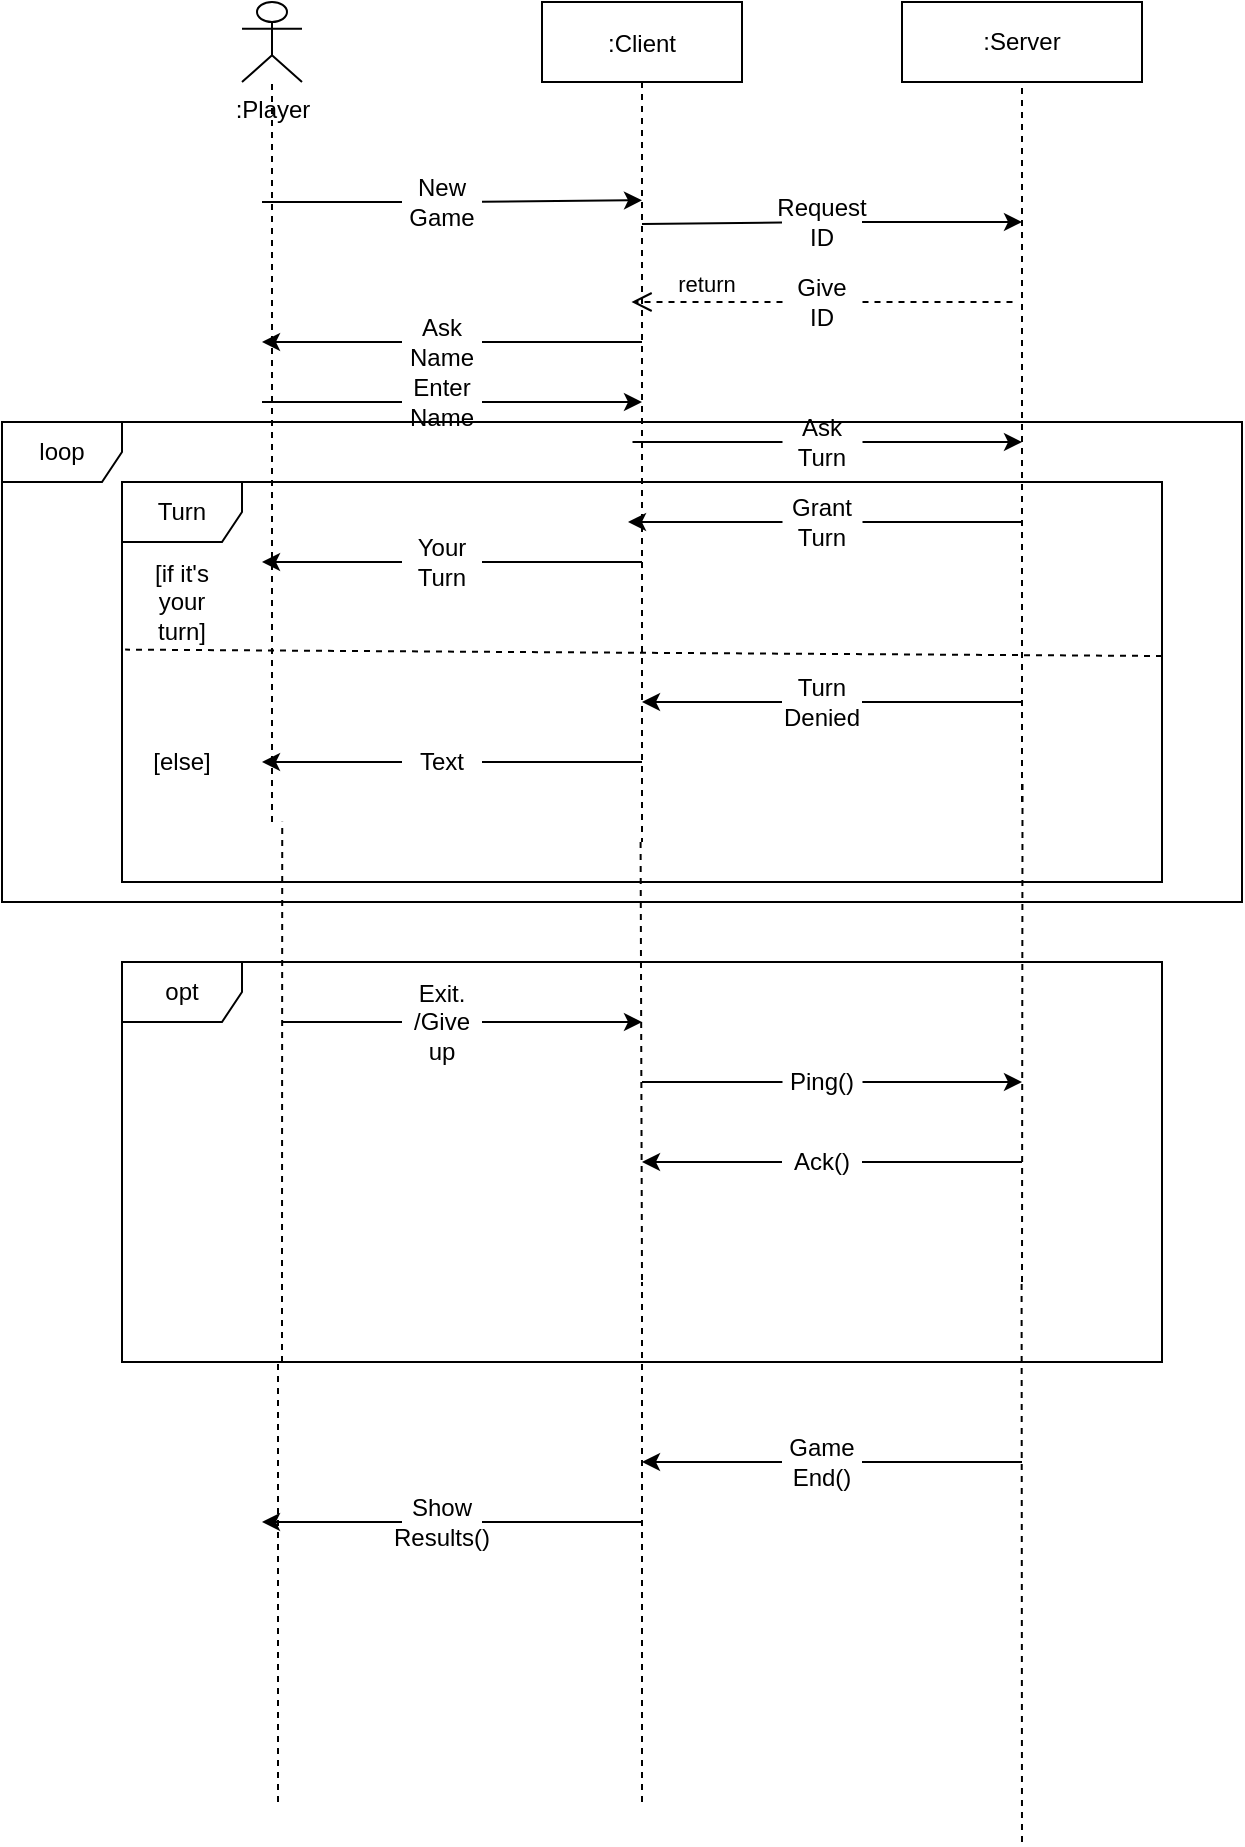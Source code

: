 <mxfile version="14.5.10" type="github">
  <diagram id="kgpKYQtTHZ0yAKxKKP6v" name="Page-1">
    <mxGraphModel dx="652" dy="402" grid="1" gridSize="10" guides="1" tooltips="1" connect="1" arrows="1" fold="1" page="1" pageScale="1" pageWidth="850" pageHeight="1100" math="0" shadow="0">
      <root>
        <mxCell id="0" />
        <mxCell id="1" parent="0" />
        <mxCell id="3nuBFxr9cyL0pnOWT2aG-5" value=":Client" style="shape=umlLifeline;perimeter=lifelinePerimeter;container=1;collapsible=0;recursiveResize=0;rounded=0;shadow=0;strokeWidth=1;" parent="1" vertex="1">
          <mxGeometry x="300" y="80" width="100" height="420" as="geometry" />
        </mxCell>
        <mxCell id="GO8Yz7EAW44c65aMeC1f-1" value=":Player" style="shape=umlActor;verticalLabelPosition=bottom;verticalAlign=top;html=1;outlineConnect=0;" vertex="1" parent="1">
          <mxGeometry x="150" y="80" width="30" height="40" as="geometry" />
        </mxCell>
        <mxCell id="GO8Yz7EAW44c65aMeC1f-2" value="" style="endArrow=none;dashed=1;html=1;" edge="1" parent="1" target="GO8Yz7EAW44c65aMeC1f-1">
          <mxGeometry width="50" height="50" relative="1" as="geometry">
            <mxPoint x="165" y="490" as="sourcePoint" />
            <mxPoint x="160" y="140" as="targetPoint" />
          </mxGeometry>
        </mxCell>
        <mxCell id="GO8Yz7EAW44c65aMeC1f-3" value="" style="rounded=0;whiteSpace=wrap;html=1;" vertex="1" parent="1">
          <mxGeometry x="480" y="80" width="120" height="40" as="geometry" />
        </mxCell>
        <mxCell id="GO8Yz7EAW44c65aMeC1f-4" value=":Server" style="text;html=1;strokeColor=none;fillColor=none;align=center;verticalAlign=middle;whiteSpace=wrap;rounded=0;" vertex="1" parent="1">
          <mxGeometry x="520" y="90" width="40" height="20" as="geometry" />
        </mxCell>
        <mxCell id="GO8Yz7EAW44c65aMeC1f-6" value="" style="endArrow=none;dashed=1;html=1;entryX=0.5;entryY=1;entryDx=0;entryDy=0;" edge="1" parent="1" target="GO8Yz7EAW44c65aMeC1f-3">
          <mxGeometry width="50" height="50" relative="1" as="geometry">
            <mxPoint x="540" y="480" as="sourcePoint" />
            <mxPoint x="430" y="230" as="targetPoint" />
          </mxGeometry>
        </mxCell>
        <mxCell id="GO8Yz7EAW44c65aMeC1f-7" value="" style="endArrow=classic;html=1;entryX=0.5;entryY=0.236;entryDx=0;entryDy=0;entryPerimeter=0;startArrow=none;" edge="1" parent="1" source="GO8Yz7EAW44c65aMeC1f-53" target="3nuBFxr9cyL0pnOWT2aG-5">
          <mxGeometry width="50" height="50" relative="1" as="geometry">
            <mxPoint x="160" y="180" as="sourcePoint" />
            <mxPoint x="210" y="130" as="targetPoint" />
          </mxGeometry>
        </mxCell>
        <mxCell id="GO8Yz7EAW44c65aMeC1f-9" value="" style="endArrow=classic;html=1;startArrow=none;" edge="1" parent="1" source="GO8Yz7EAW44c65aMeC1f-11">
          <mxGeometry width="50" height="50" relative="1" as="geometry">
            <mxPoint x="350" y="195" as="sourcePoint" />
            <mxPoint x="540" y="190" as="targetPoint" />
          </mxGeometry>
        </mxCell>
        <mxCell id="GO8Yz7EAW44c65aMeC1f-14" value="return" style="html=1;verticalAlign=bottom;endArrow=open;dashed=1;endSize=8;startArrow=none;" edge="1" parent="1" source="GO8Yz7EAW44c65aMeC1f-15">
          <mxGeometry relative="1" as="geometry">
            <mxPoint x="535.25" y="240" as="sourcePoint" />
            <mxPoint x="344.75" y="230" as="targetPoint" />
          </mxGeometry>
        </mxCell>
        <mxCell id="GO8Yz7EAW44c65aMeC1f-15" value="Give ID" style="text;html=1;strokeColor=none;fillColor=none;align=center;verticalAlign=middle;whiteSpace=wrap;rounded=0;" vertex="1" parent="1">
          <mxGeometry x="420.25" y="220" width="40" height="20" as="geometry" />
        </mxCell>
        <mxCell id="GO8Yz7EAW44c65aMeC1f-16" value="" style="html=1;verticalAlign=bottom;endArrow=none;dashed=1;endSize=8;" edge="1" parent="1" target="GO8Yz7EAW44c65aMeC1f-15">
          <mxGeometry relative="1" as="geometry">
            <mxPoint x="535.25" y="230" as="sourcePoint" />
            <mxPoint x="344.75" y="240" as="targetPoint" />
          </mxGeometry>
        </mxCell>
        <mxCell id="GO8Yz7EAW44c65aMeC1f-17" value="" style="endArrow=classic;html=1;startArrow=none;" edge="1" parent="1" source="GO8Yz7EAW44c65aMeC1f-19">
          <mxGeometry width="50" height="50" relative="1" as="geometry">
            <mxPoint x="350" y="250" as="sourcePoint" />
            <mxPoint x="160" y="250" as="targetPoint" />
          </mxGeometry>
        </mxCell>
        <mxCell id="GO8Yz7EAW44c65aMeC1f-19" value="Ask Name" style="text;html=1;strokeColor=none;fillColor=none;align=center;verticalAlign=middle;whiteSpace=wrap;rounded=0;" vertex="1" parent="1">
          <mxGeometry x="230" y="240" width="40" height="20" as="geometry" />
        </mxCell>
        <mxCell id="GO8Yz7EAW44c65aMeC1f-22" value="" style="endArrow=none;html=1;" edge="1" parent="1" target="GO8Yz7EAW44c65aMeC1f-19">
          <mxGeometry width="50" height="50" relative="1" as="geometry">
            <mxPoint x="350" y="250" as="sourcePoint" />
            <mxPoint x="160" y="250" as="targetPoint" />
          </mxGeometry>
        </mxCell>
        <mxCell id="GO8Yz7EAW44c65aMeC1f-30" value="" style="endArrow=classic;html=1;startArrow=none;" edge="1" parent="1" source="GO8Yz7EAW44c65aMeC1f-32">
          <mxGeometry width="50" height="50" relative="1" as="geometry">
            <mxPoint x="345.25" y="300" as="sourcePoint" />
            <mxPoint x="540" y="300" as="targetPoint" />
          </mxGeometry>
        </mxCell>
        <mxCell id="GO8Yz7EAW44c65aMeC1f-33" value="" style="endArrow=classic;html=1;entryX=0.43;entryY=0.619;entryDx=0;entryDy=0;entryPerimeter=0;startArrow=none;" edge="1" parent="1" source="GO8Yz7EAW44c65aMeC1f-34" target="3nuBFxr9cyL0pnOWT2aG-5">
          <mxGeometry width="50" height="50" relative="1" as="geometry">
            <mxPoint x="540" y="340" as="sourcePoint" />
            <mxPoint x="590" y="290" as="targetPoint" />
          </mxGeometry>
        </mxCell>
        <mxCell id="GO8Yz7EAW44c65aMeC1f-36" value="" style="endArrow=classic;html=1;startArrow=none;" edge="1" parent="1" source="GO8Yz7EAW44c65aMeC1f-37">
          <mxGeometry width="50" height="50" relative="1" as="geometry">
            <mxPoint x="350" y="360" as="sourcePoint" />
            <mxPoint x="160" y="360" as="targetPoint" />
          </mxGeometry>
        </mxCell>
        <mxCell id="GO8Yz7EAW44c65aMeC1f-37" value="Your Turn" style="text;html=1;strokeColor=none;fillColor=none;align=center;verticalAlign=middle;whiteSpace=wrap;rounded=0;" vertex="1" parent="1">
          <mxGeometry x="230" y="350" width="40" height="20" as="geometry" />
        </mxCell>
        <mxCell id="GO8Yz7EAW44c65aMeC1f-38" value="" style="endArrow=none;html=1;" edge="1" parent="1" target="GO8Yz7EAW44c65aMeC1f-37">
          <mxGeometry width="50" height="50" relative="1" as="geometry">
            <mxPoint x="350" y="360" as="sourcePoint" />
            <mxPoint x="160" y="360" as="targetPoint" />
          </mxGeometry>
        </mxCell>
        <mxCell id="GO8Yz7EAW44c65aMeC1f-41" value="Turn" style="shape=umlFrame;whiteSpace=wrap;html=1;" vertex="1" parent="1">
          <mxGeometry x="90" y="320" width="520" height="200" as="geometry" />
        </mxCell>
        <mxCell id="GO8Yz7EAW44c65aMeC1f-42" value="" style="endArrow=none;dashed=1;html=1;entryX=0.003;entryY=0.419;entryDx=0;entryDy=0;entryPerimeter=0;" edge="1" parent="1" target="GO8Yz7EAW44c65aMeC1f-41">
          <mxGeometry width="50" height="50" relative="1" as="geometry">
            <mxPoint x="610" y="407" as="sourcePoint" />
            <mxPoint x="85" y="407" as="targetPoint" />
          </mxGeometry>
        </mxCell>
        <mxCell id="GO8Yz7EAW44c65aMeC1f-45" value="[if it&#39;s your turn]" style="text;html=1;strokeColor=none;fillColor=none;align=center;verticalAlign=middle;whiteSpace=wrap;rounded=0;" vertex="1" parent="1">
          <mxGeometry x="100" y="370" width="40" height="20" as="geometry" />
        </mxCell>
        <mxCell id="GO8Yz7EAW44c65aMeC1f-46" value="[else]" style="text;html=1;strokeColor=none;fillColor=none;align=center;verticalAlign=middle;whiteSpace=wrap;rounded=0;" vertex="1" parent="1">
          <mxGeometry x="100" y="450" width="40" height="20" as="geometry" />
        </mxCell>
        <mxCell id="GO8Yz7EAW44c65aMeC1f-47" value="" style="endArrow=classic;html=1;startArrow=none;" edge="1" parent="1" source="GO8Yz7EAW44c65aMeC1f-48">
          <mxGeometry width="50" height="50" relative="1" as="geometry">
            <mxPoint x="540" y="430" as="sourcePoint" />
            <mxPoint x="350" y="430" as="targetPoint" />
          </mxGeometry>
        </mxCell>
        <mxCell id="GO8Yz7EAW44c65aMeC1f-48" value="Turn Denied" style="text;html=1;strokeColor=none;fillColor=none;align=center;verticalAlign=middle;whiteSpace=wrap;rounded=0;" vertex="1" parent="1">
          <mxGeometry x="420" y="420" width="40" height="20" as="geometry" />
        </mxCell>
        <mxCell id="GO8Yz7EAW44c65aMeC1f-49" value="" style="endArrow=none;html=1;" edge="1" parent="1" target="GO8Yz7EAW44c65aMeC1f-48">
          <mxGeometry width="50" height="50" relative="1" as="geometry">
            <mxPoint x="540" y="430" as="sourcePoint" />
            <mxPoint x="350" y="430" as="targetPoint" />
          </mxGeometry>
        </mxCell>
        <mxCell id="GO8Yz7EAW44c65aMeC1f-50" value="" style="endArrow=classic;html=1;startArrow=none;" edge="1" parent="1" source="GO8Yz7EAW44c65aMeC1f-51">
          <mxGeometry width="50" height="50" relative="1" as="geometry">
            <mxPoint x="350" y="460" as="sourcePoint" />
            <mxPoint x="160" y="460" as="targetPoint" />
          </mxGeometry>
        </mxCell>
        <mxCell id="GO8Yz7EAW44c65aMeC1f-51" value="Text" style="text;html=1;strokeColor=none;fillColor=none;align=center;verticalAlign=middle;whiteSpace=wrap;rounded=0;" vertex="1" parent="1">
          <mxGeometry x="230" y="450" width="40" height="20" as="geometry" />
        </mxCell>
        <mxCell id="GO8Yz7EAW44c65aMeC1f-52" value="" style="endArrow=none;html=1;" edge="1" parent="1" target="GO8Yz7EAW44c65aMeC1f-51">
          <mxGeometry width="50" height="50" relative="1" as="geometry">
            <mxPoint x="350" y="460" as="sourcePoint" />
            <mxPoint x="160" y="460" as="targetPoint" />
          </mxGeometry>
        </mxCell>
        <mxCell id="GO8Yz7EAW44c65aMeC1f-53" value="New Game" style="text;html=1;strokeColor=none;fillColor=none;align=center;verticalAlign=middle;whiteSpace=wrap;rounded=0;" vertex="1" parent="1">
          <mxGeometry x="230" y="170" width="40" height="20" as="geometry" />
        </mxCell>
        <mxCell id="GO8Yz7EAW44c65aMeC1f-57" value="" style="endArrow=none;html=1;entryX=0;entryY=0.5;entryDx=0;entryDy=0;" edge="1" parent="1" target="GO8Yz7EAW44c65aMeC1f-53">
          <mxGeometry width="50" height="50" relative="1" as="geometry">
            <mxPoint x="160" y="180" as="sourcePoint" />
            <mxPoint x="350" y="179.12" as="targetPoint" />
          </mxGeometry>
        </mxCell>
        <mxCell id="GO8Yz7EAW44c65aMeC1f-11" value="Request ID" style="text;html=1;strokeColor=none;fillColor=none;align=center;verticalAlign=middle;whiteSpace=wrap;rounded=0;" vertex="1" parent="1">
          <mxGeometry x="420" y="180" width="40" height="20" as="geometry" />
        </mxCell>
        <mxCell id="GO8Yz7EAW44c65aMeC1f-58" value="" style="endArrow=none;html=1;" edge="1" parent="1" target="GO8Yz7EAW44c65aMeC1f-11">
          <mxGeometry width="50" height="50" relative="1" as="geometry">
            <mxPoint x="350" y="191" as="sourcePoint" />
            <mxPoint x="540" y="195" as="targetPoint" />
          </mxGeometry>
        </mxCell>
        <mxCell id="GO8Yz7EAW44c65aMeC1f-61" value="" style="endArrow=classic;html=1;startArrow=none;" edge="1" parent="1" source="GO8Yz7EAW44c65aMeC1f-27">
          <mxGeometry width="50" height="50" relative="1" as="geometry">
            <mxPoint x="160" y="280" as="sourcePoint" />
            <mxPoint x="350" y="280" as="targetPoint" />
          </mxGeometry>
        </mxCell>
        <mxCell id="GO8Yz7EAW44c65aMeC1f-27" value="Enter Name" style="text;html=1;strokeColor=none;fillColor=none;align=center;verticalAlign=middle;whiteSpace=wrap;rounded=0;" vertex="1" parent="1">
          <mxGeometry x="230" y="270" width="40" height="20" as="geometry" />
        </mxCell>
        <mxCell id="GO8Yz7EAW44c65aMeC1f-62" value="" style="endArrow=none;html=1;" edge="1" parent="1" target="GO8Yz7EAW44c65aMeC1f-27">
          <mxGeometry width="50" height="50" relative="1" as="geometry">
            <mxPoint x="160" y="280" as="sourcePoint" />
            <mxPoint x="350" y="280" as="targetPoint" />
          </mxGeometry>
        </mxCell>
        <mxCell id="GO8Yz7EAW44c65aMeC1f-32" value="Ask Turn" style="text;html=1;strokeColor=none;fillColor=none;align=center;verticalAlign=middle;whiteSpace=wrap;rounded=0;" vertex="1" parent="1">
          <mxGeometry x="420.25" y="290" width="40" height="20" as="geometry" />
        </mxCell>
        <mxCell id="GO8Yz7EAW44c65aMeC1f-63" value="" style="endArrow=none;html=1;" edge="1" parent="1" target="GO8Yz7EAW44c65aMeC1f-32">
          <mxGeometry width="50" height="50" relative="1" as="geometry">
            <mxPoint x="345.25" y="300" as="sourcePoint" />
            <mxPoint x="540" y="300" as="targetPoint" />
          </mxGeometry>
        </mxCell>
        <mxCell id="GO8Yz7EAW44c65aMeC1f-34" value="Grant Turn" style="text;html=1;strokeColor=none;fillColor=none;align=center;verticalAlign=middle;whiteSpace=wrap;rounded=0;" vertex="1" parent="1">
          <mxGeometry x="420.25" y="330" width="40" height="20" as="geometry" />
        </mxCell>
        <mxCell id="GO8Yz7EAW44c65aMeC1f-64" value="" style="endArrow=none;html=1;entryX=1;entryY=0.5;entryDx=0;entryDy=0;" edge="1" parent="1" target="GO8Yz7EAW44c65aMeC1f-34">
          <mxGeometry width="50" height="50" relative="1" as="geometry">
            <mxPoint x="540" y="340" as="sourcePoint" />
            <mxPoint x="343" y="339.98" as="targetPoint" />
          </mxGeometry>
        </mxCell>
        <mxCell id="GO8Yz7EAW44c65aMeC1f-65" value="loop" style="shape=umlFrame;whiteSpace=wrap;html=1;" vertex="1" parent="1">
          <mxGeometry x="30" y="290" width="620" height="240" as="geometry" />
        </mxCell>
        <mxCell id="GO8Yz7EAW44c65aMeC1f-66" value="" style="endArrow=none;dashed=1;html=1;exitX=0.515;exitY=0.875;exitDx=0;exitDy=0;exitPerimeter=0;" edge="1" parent="1" source="GO8Yz7EAW44c65aMeC1f-65">
          <mxGeometry width="50" height="50" relative="1" as="geometry">
            <mxPoint x="349.5" y="540" as="sourcePoint" />
            <mxPoint x="350" y="720" as="targetPoint" />
          </mxGeometry>
        </mxCell>
        <mxCell id="GO8Yz7EAW44c65aMeC1f-68" value="" style="endArrow=none;dashed=1;html=1;entryX=0.226;entryY=0.833;entryDx=0;entryDy=0;entryPerimeter=0;" edge="1" parent="1" target="GO8Yz7EAW44c65aMeC1f-65">
          <mxGeometry width="50" height="50" relative="1" as="geometry">
            <mxPoint x="170" y="760" as="sourcePoint" />
            <mxPoint x="190" y="540" as="targetPoint" />
            <Array as="points">
              <mxPoint x="170" y="720" />
            </Array>
          </mxGeometry>
        </mxCell>
        <mxCell id="GO8Yz7EAW44c65aMeC1f-69" value="" style="endArrow=none;dashed=1;html=1;entryX=0.823;entryY=0.75;entryDx=0;entryDy=0;entryPerimeter=0;" edge="1" parent="1" target="GO8Yz7EAW44c65aMeC1f-65">
          <mxGeometry width="50" height="50" relative="1" as="geometry">
            <mxPoint x="540" y="720" as="sourcePoint" />
            <mxPoint x="565" y="530" as="targetPoint" />
          </mxGeometry>
        </mxCell>
        <mxCell id="GO8Yz7EAW44c65aMeC1f-70" value="" style="endArrow=classic;html=1;startArrow=none;" edge="1" parent="1" source="GO8Yz7EAW44c65aMeC1f-71">
          <mxGeometry width="50" height="50" relative="1" as="geometry">
            <mxPoint x="170" y="590" as="sourcePoint" />
            <mxPoint x="350" y="590" as="targetPoint" />
          </mxGeometry>
        </mxCell>
        <mxCell id="GO8Yz7EAW44c65aMeC1f-71" value="Exit. /Give up" style="text;html=1;strokeColor=none;fillColor=none;align=center;verticalAlign=middle;whiteSpace=wrap;rounded=0;" vertex="1" parent="1">
          <mxGeometry x="230" y="580" width="40" height="20" as="geometry" />
        </mxCell>
        <mxCell id="GO8Yz7EAW44c65aMeC1f-72" value="" style="endArrow=none;html=1;" edge="1" parent="1" target="GO8Yz7EAW44c65aMeC1f-71">
          <mxGeometry width="50" height="50" relative="1" as="geometry">
            <mxPoint x="170" y="590.0" as="sourcePoint" />
            <mxPoint x="350.0" y="590.0" as="targetPoint" />
          </mxGeometry>
        </mxCell>
        <mxCell id="GO8Yz7EAW44c65aMeC1f-73" value="" style="endArrow=classic;html=1;startArrow=none;" edge="1" parent="1" source="GO8Yz7EAW44c65aMeC1f-77">
          <mxGeometry width="50" height="50" relative="1" as="geometry">
            <mxPoint x="350" y="620" as="sourcePoint" />
            <mxPoint x="540" y="620" as="targetPoint" />
          </mxGeometry>
        </mxCell>
        <mxCell id="GO8Yz7EAW44c65aMeC1f-75" value="" style="endArrow=classic;html=1;startArrow=none;" edge="1" parent="1" source="GO8Yz7EAW44c65aMeC1f-79">
          <mxGeometry width="50" height="50" relative="1" as="geometry">
            <mxPoint x="540" y="660" as="sourcePoint" />
            <mxPoint x="350" y="660" as="targetPoint" />
          </mxGeometry>
        </mxCell>
        <mxCell id="GO8Yz7EAW44c65aMeC1f-77" value="Ping()" style="text;html=1;strokeColor=none;fillColor=none;align=center;verticalAlign=middle;whiteSpace=wrap;rounded=0;" vertex="1" parent="1">
          <mxGeometry x="420.25" y="610" width="40" height="20" as="geometry" />
        </mxCell>
        <mxCell id="GO8Yz7EAW44c65aMeC1f-78" value="" style="endArrow=none;html=1;" edge="1" parent="1" target="GO8Yz7EAW44c65aMeC1f-77">
          <mxGeometry width="50" height="50" relative="1" as="geometry">
            <mxPoint x="350.0" y="620.0" as="sourcePoint" />
            <mxPoint x="540" y="620.0" as="targetPoint" />
          </mxGeometry>
        </mxCell>
        <mxCell id="GO8Yz7EAW44c65aMeC1f-79" value="Ack()" style="text;html=1;strokeColor=none;fillColor=none;align=center;verticalAlign=middle;whiteSpace=wrap;rounded=0;" vertex="1" parent="1">
          <mxGeometry x="420" y="650" width="40" height="20" as="geometry" />
        </mxCell>
        <mxCell id="GO8Yz7EAW44c65aMeC1f-80" value="" style="endArrow=none;html=1;" edge="1" parent="1" target="GO8Yz7EAW44c65aMeC1f-79">
          <mxGeometry width="50" height="50" relative="1" as="geometry">
            <mxPoint x="540" y="660" as="sourcePoint" />
            <mxPoint x="350.0" y="660" as="targetPoint" />
          </mxGeometry>
        </mxCell>
        <mxCell id="GO8Yz7EAW44c65aMeC1f-81" value="opt" style="shape=umlFrame;whiteSpace=wrap;html=1;" vertex="1" parent="1">
          <mxGeometry x="90" y="560" width="520" height="200" as="geometry" />
        </mxCell>
        <mxCell id="GO8Yz7EAW44c65aMeC1f-82" value="" style="endArrow=none;dashed=1;html=1;entryX=0.5;entryY=0.8;entryDx=0;entryDy=0;entryPerimeter=0;" edge="1" parent="1" target="GO8Yz7EAW44c65aMeC1f-81">
          <mxGeometry width="50" height="50" relative="1" as="geometry">
            <mxPoint x="350" y="980" as="sourcePoint" />
            <mxPoint x="375" y="680" as="targetPoint" />
          </mxGeometry>
        </mxCell>
        <mxCell id="GO8Yz7EAW44c65aMeC1f-83" value="" style="endArrow=none;dashed=1;html=1;entryX=0.15;entryY=0.99;entryDx=0;entryDy=0;entryPerimeter=0;" edge="1" parent="1" target="GO8Yz7EAW44c65aMeC1f-81">
          <mxGeometry width="50" height="50" relative="1" as="geometry">
            <mxPoint x="168" y="980" as="sourcePoint" />
            <mxPoint x="190" y="750" as="targetPoint" />
          </mxGeometry>
        </mxCell>
        <mxCell id="GO8Yz7EAW44c65aMeC1f-84" value="" style="endArrow=none;dashed=1;html=1;entryX=0.865;entryY=0.8;entryDx=0;entryDy=0;entryPerimeter=0;" edge="1" parent="1" target="GO8Yz7EAW44c65aMeC1f-81">
          <mxGeometry width="50" height="50" relative="1" as="geometry">
            <mxPoint x="540" y="1000" as="sourcePoint" />
            <mxPoint x="565" y="710" as="targetPoint" />
          </mxGeometry>
        </mxCell>
        <mxCell id="GO8Yz7EAW44c65aMeC1f-85" value="" style="endArrow=classic;html=1;startArrow=none;" edge="1" parent="1" source="GO8Yz7EAW44c65aMeC1f-86">
          <mxGeometry width="50" height="50" relative="1" as="geometry">
            <mxPoint x="540" y="810" as="sourcePoint" />
            <mxPoint x="350" y="810" as="targetPoint" />
          </mxGeometry>
        </mxCell>
        <mxCell id="GO8Yz7EAW44c65aMeC1f-86" value="Game End()" style="text;html=1;strokeColor=none;fillColor=none;align=center;verticalAlign=middle;whiteSpace=wrap;rounded=0;" vertex="1" parent="1">
          <mxGeometry x="420" y="800" width="40" height="20" as="geometry" />
        </mxCell>
        <mxCell id="GO8Yz7EAW44c65aMeC1f-87" value="" style="endArrow=none;html=1;" edge="1" parent="1" target="GO8Yz7EAW44c65aMeC1f-86">
          <mxGeometry width="50" height="50" relative="1" as="geometry">
            <mxPoint x="540" y="810" as="sourcePoint" />
            <mxPoint x="350.0" y="810" as="targetPoint" />
          </mxGeometry>
        </mxCell>
        <mxCell id="GO8Yz7EAW44c65aMeC1f-89" value="" style="endArrow=classic;html=1;startArrow=none;" edge="1" parent="1" source="GO8Yz7EAW44c65aMeC1f-88">
          <mxGeometry width="50" height="50" relative="1" as="geometry">
            <mxPoint x="350" y="840" as="sourcePoint" />
            <mxPoint x="160" y="840" as="targetPoint" />
          </mxGeometry>
        </mxCell>
        <mxCell id="GO8Yz7EAW44c65aMeC1f-88" value="Show Results()" style="text;html=1;strokeColor=none;fillColor=none;align=center;verticalAlign=middle;whiteSpace=wrap;rounded=0;" vertex="1" parent="1">
          <mxGeometry x="230" y="830" width="40" height="20" as="geometry" />
        </mxCell>
        <mxCell id="GO8Yz7EAW44c65aMeC1f-91" value="" style="endArrow=none;html=1;" edge="1" parent="1" target="GO8Yz7EAW44c65aMeC1f-88">
          <mxGeometry width="50" height="50" relative="1" as="geometry">
            <mxPoint x="350.0" y="840" as="sourcePoint" />
            <mxPoint x="160" y="840" as="targetPoint" />
          </mxGeometry>
        </mxCell>
      </root>
    </mxGraphModel>
  </diagram>
</mxfile>
